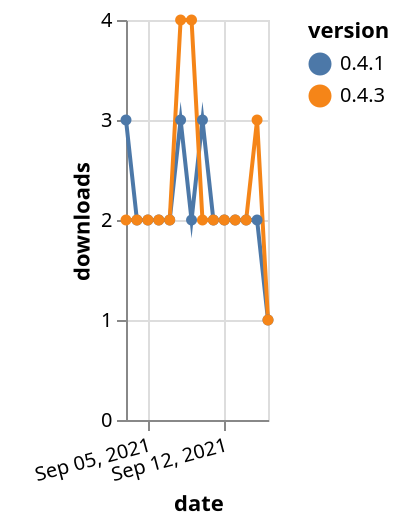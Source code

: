 {"$schema": "https://vega.github.io/schema/vega-lite/v5.json", "description": "A simple bar chart with embedded data.", "data": {"values": [{"date": "2021-09-03", "total": 2773, "delta": 3, "version": "0.4.1"}, {"date": "2021-09-04", "total": 2775, "delta": 2, "version": "0.4.1"}, {"date": "2021-09-05", "total": 2777, "delta": 2, "version": "0.4.1"}, {"date": "2021-09-06", "total": 2779, "delta": 2, "version": "0.4.1"}, {"date": "2021-09-07", "total": 2781, "delta": 2, "version": "0.4.1"}, {"date": "2021-09-08", "total": 2784, "delta": 3, "version": "0.4.1"}, {"date": "2021-09-09", "total": 2786, "delta": 2, "version": "0.4.1"}, {"date": "2021-09-10", "total": 2789, "delta": 3, "version": "0.4.1"}, {"date": "2021-09-11", "total": 2791, "delta": 2, "version": "0.4.1"}, {"date": "2021-09-12", "total": 2793, "delta": 2, "version": "0.4.1"}, {"date": "2021-09-13", "total": 2795, "delta": 2, "version": "0.4.1"}, {"date": "2021-09-14", "total": 2797, "delta": 2, "version": "0.4.1"}, {"date": "2021-09-15", "total": 2799, "delta": 2, "version": "0.4.1"}, {"date": "2021-09-16", "total": 2800, "delta": 1, "version": "0.4.1"}, {"date": "2021-09-03", "total": 2762, "delta": 2, "version": "0.4.3"}, {"date": "2021-09-04", "total": 2764, "delta": 2, "version": "0.4.3"}, {"date": "2021-09-05", "total": 2766, "delta": 2, "version": "0.4.3"}, {"date": "2021-09-06", "total": 2768, "delta": 2, "version": "0.4.3"}, {"date": "2021-09-07", "total": 2770, "delta": 2, "version": "0.4.3"}, {"date": "2021-09-08", "total": 2774, "delta": 4, "version": "0.4.3"}, {"date": "2021-09-09", "total": 2778, "delta": 4, "version": "0.4.3"}, {"date": "2021-09-10", "total": 2780, "delta": 2, "version": "0.4.3"}, {"date": "2021-09-11", "total": 2782, "delta": 2, "version": "0.4.3"}, {"date": "2021-09-12", "total": 2784, "delta": 2, "version": "0.4.3"}, {"date": "2021-09-13", "total": 2786, "delta": 2, "version": "0.4.3"}, {"date": "2021-09-14", "total": 2788, "delta": 2, "version": "0.4.3"}, {"date": "2021-09-15", "total": 2791, "delta": 3, "version": "0.4.3"}, {"date": "2021-09-16", "total": 2792, "delta": 1, "version": "0.4.3"}]}, "width": "container", "mark": {"type": "line", "point": {"filled": true}}, "encoding": {"x": {"field": "date", "type": "temporal", "timeUnit": "yearmonthdate", "title": "date", "axis": {"labelAngle": -15}}, "y": {"field": "delta", "type": "quantitative", "title": "downloads"}, "color": {"field": "version", "type": "nominal"}, "tooltip": {"field": "delta"}}}